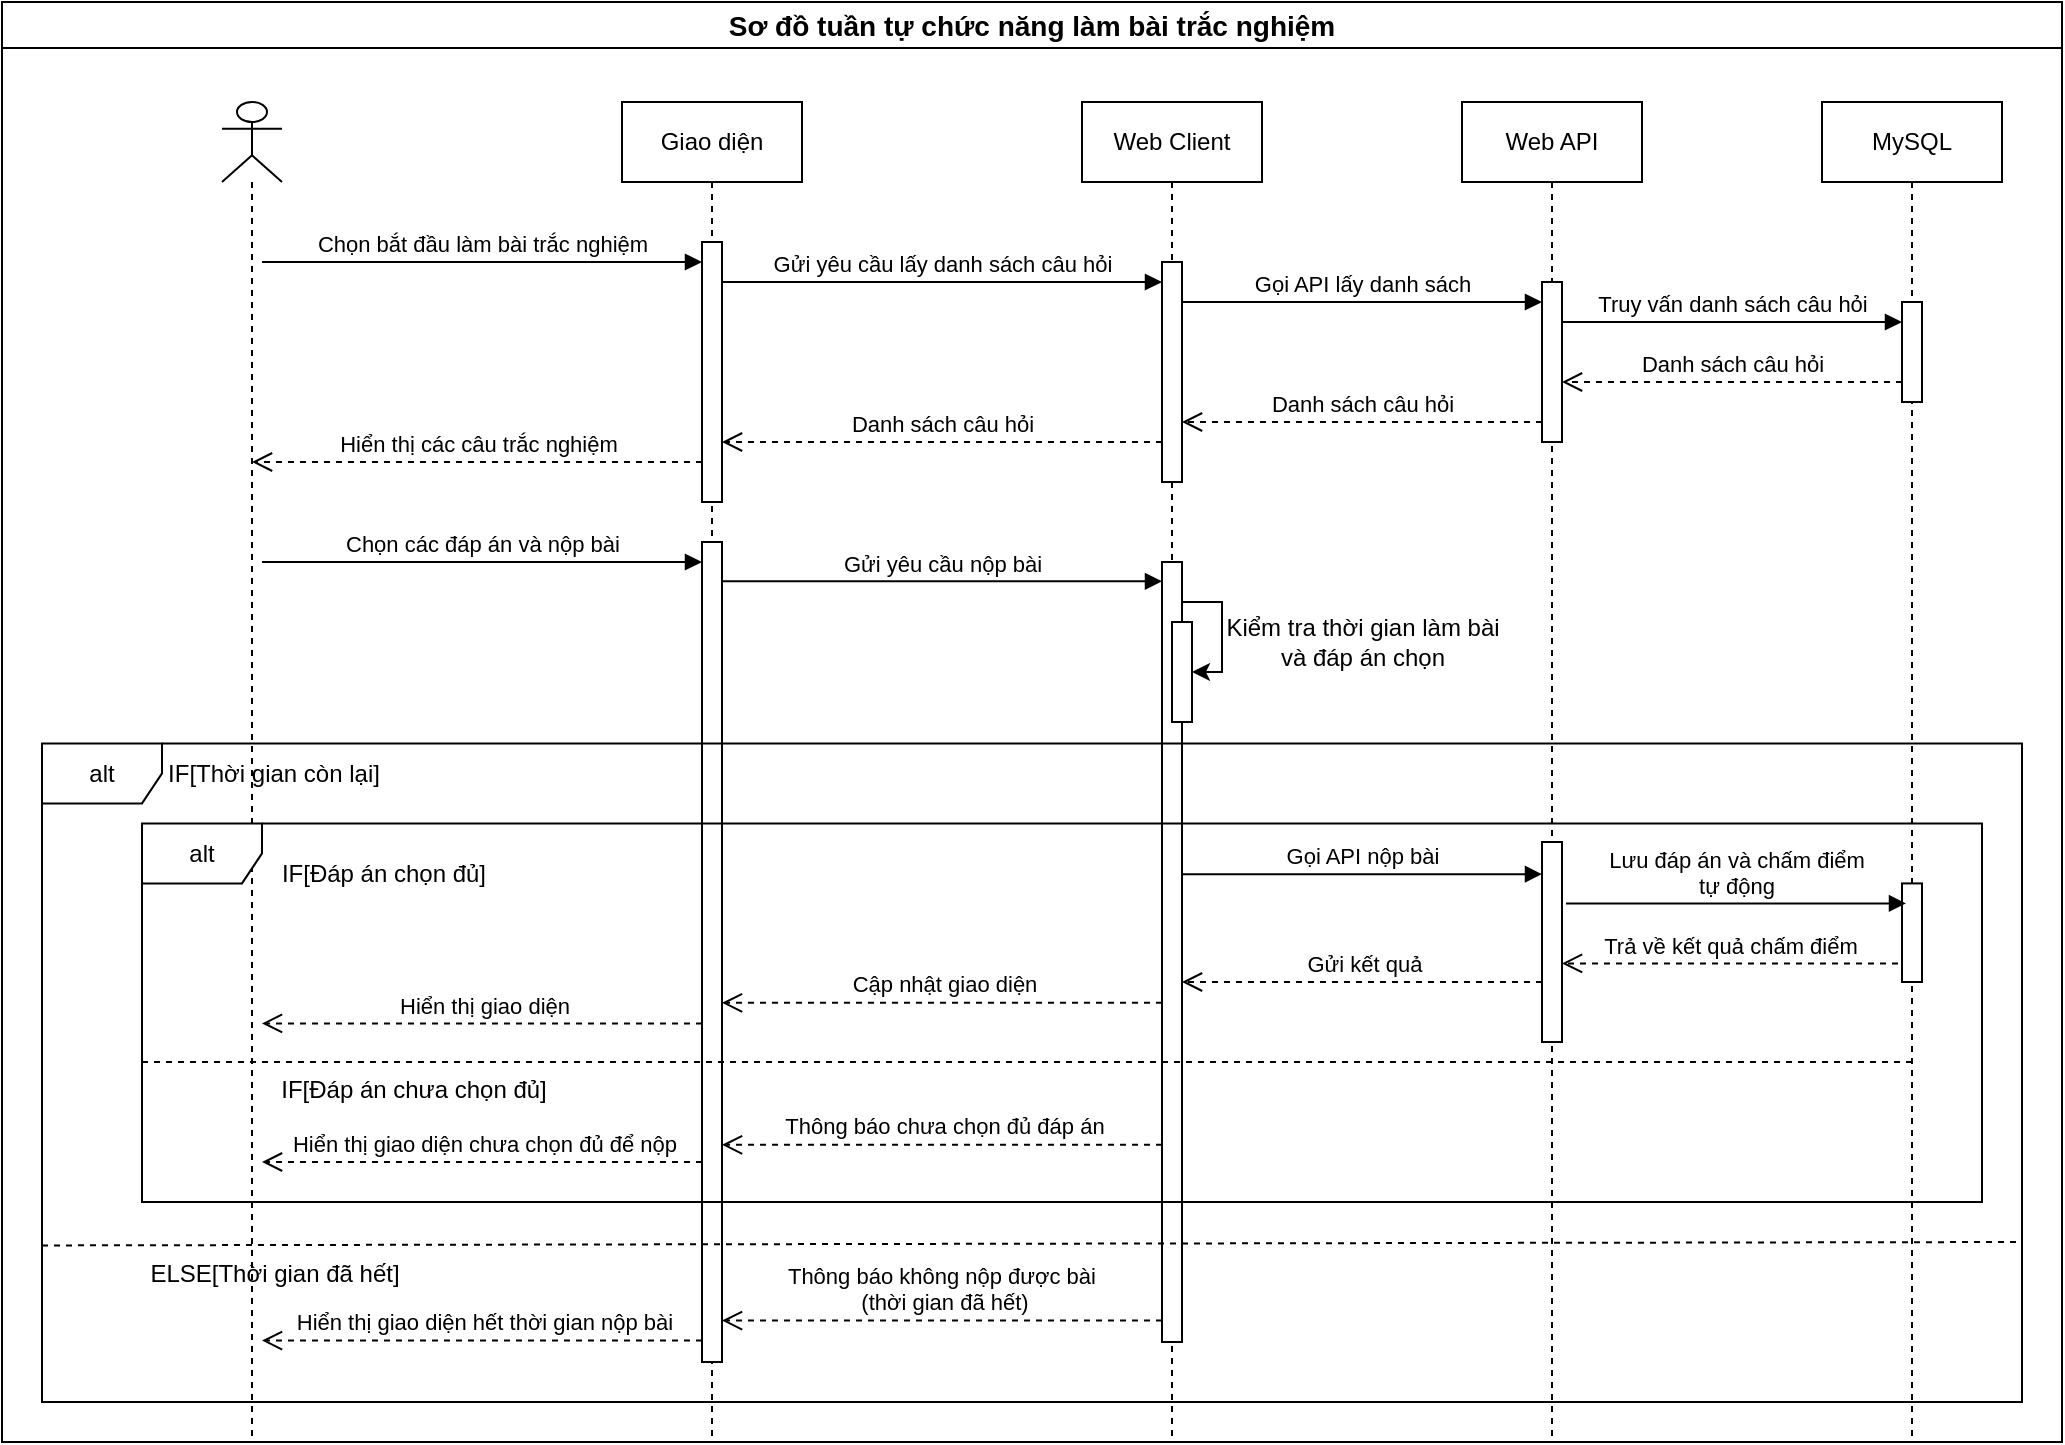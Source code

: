 <mxfile version="27.0.6">
  <diagram name="Page-1" id="fjlI-YxZ8Pgmpbhx_vSy">
    <mxGraphModel dx="1630" dy="902" grid="1" gridSize="10" guides="1" tooltips="1" connect="1" arrows="1" fold="1" page="1" pageScale="1" pageWidth="850" pageHeight="1100" math="0" shadow="0">
      <root>
        <mxCell id="0" />
        <mxCell id="1" parent="0" />
        <mxCell id="2MLug2RaoQ6Zqk5l8eMU-1" value="Sơ đồ tuần tự chức năng làm bài trắc nghiệm" style="swimlane;whiteSpace=wrap;html=1;startSize=23;fontSize=14;" parent="1" vertex="1">
          <mxGeometry x="20" y="260" width="1030" height="720" as="geometry" />
        </mxCell>
        <mxCell id="2MLug2RaoQ6Zqk5l8eMU-2" value="" style="shape=umlLifeline;perimeter=lifelinePerimeter;whiteSpace=wrap;html=1;container=1;dropTarget=0;collapsible=0;recursiveResize=0;outlineConnect=0;portConstraint=eastwest;newEdgeStyle={&quot;curved&quot;:0,&quot;rounded&quot;:0};participant=umlActor;" parent="2MLug2RaoQ6Zqk5l8eMU-1" vertex="1">
          <mxGeometry x="110" y="50" width="30" height="670" as="geometry" />
        </mxCell>
        <mxCell id="2MLug2RaoQ6Zqk5l8eMU-3" value="Giao diện" style="shape=umlLifeline;perimeter=lifelinePerimeter;whiteSpace=wrap;html=1;container=1;dropTarget=0;collapsible=0;recursiveResize=0;outlineConnect=0;portConstraint=eastwest;newEdgeStyle={&quot;curved&quot;:0,&quot;rounded&quot;:0};" parent="2MLug2RaoQ6Zqk5l8eMU-1" vertex="1">
          <mxGeometry x="310" y="50" width="90" height="670" as="geometry" />
        </mxCell>
        <mxCell id="2MLug2RaoQ6Zqk5l8eMU-4" value="" style="html=1;points=[[0,0,0,0,5],[0,1,0,0,-5],[1,0,0,0,5],[1,1,0,0,-5]];perimeter=orthogonalPerimeter;outlineConnect=0;targetShapes=umlLifeline;portConstraint=eastwest;newEdgeStyle={&quot;curved&quot;:0,&quot;rounded&quot;:0};" parent="2MLug2RaoQ6Zqk5l8eMU-3" vertex="1">
          <mxGeometry x="40" y="70" width="10" height="130" as="geometry" />
        </mxCell>
        <mxCell id="2MLug2RaoQ6Zqk5l8eMU-19" value="" style="html=1;points=[[0,0,0,0,5],[0,1,0,0,-5],[1,0,0,0,5],[1,1,0,0,-5]];perimeter=orthogonalPerimeter;outlineConnect=0;targetShapes=umlLifeline;portConstraint=eastwest;newEdgeStyle={&quot;curved&quot;:0,&quot;rounded&quot;:0};" parent="2MLug2RaoQ6Zqk5l8eMU-3" vertex="1">
          <mxGeometry x="40" y="220" width="10" height="410" as="geometry" />
        </mxCell>
        <mxCell id="2MLug2RaoQ6Zqk5l8eMU-5" value="Web Client" style="shape=umlLifeline;perimeter=lifelinePerimeter;whiteSpace=wrap;html=1;container=1;dropTarget=0;collapsible=0;recursiveResize=0;outlineConnect=0;portConstraint=eastwest;newEdgeStyle={&quot;curved&quot;:0,&quot;rounded&quot;:0};" parent="2MLug2RaoQ6Zqk5l8eMU-1" vertex="1">
          <mxGeometry x="540" y="50" width="90" height="670" as="geometry" />
        </mxCell>
        <mxCell id="2MLug2RaoQ6Zqk5l8eMU-6" value="&lt;span style=&quot;color: rgba(0, 0, 0, 0); font-family: monospace; font-size: 0px; text-align: start;&quot;&gt;%3CmxGraphModel%3E%3Croot%3E%3CmxCell%20id%3D%220%22%2F%3E%3CmxCell%20id%3D%221%22%20parent%3D%220%22%2F%3E%3CmxCell%20id%3D%222%22%20value%3D%22G%E1%BB%8Di%20API%20t%C3%ACm%20ki%E1%BA%BFm%20d%E1%BB%AF%20li%E1%BB%87u%22%20style%3D%22html%3D1%3BverticalAlign%3Dbottom%3BendArrow%3Dblock%3Bcurved%3D0%3Brounded%3D0%3B%22%20edge%3D%221%22%20parent%3D%221%22%3E%3CmxGeometry%20width%3D%2280%22%20relative%3D%221%22%20as%3D%22geometry%22%3E%3CmxPoint%20x%3D%22360%22%20y%3D%22730%22%20as%3D%22sourcePoint%22%2F%3E%3CmxPoint%20x%3D%22580%22%20y%3D%22730%22%20as%3D%22targetPoint%22%2F%3E%3C%2FmxGeometry%3E%3C%2FmxCell%3E%3C%2Froot%3E%3C%2FmxGraphModel%3E&lt;/span&gt;" style="html=1;points=[[0,0,0,0,5],[0,1,0,0,-5],[1,0,0,0,5],[1,1,0,0,-5]];perimeter=orthogonalPerimeter;outlineConnect=0;targetShapes=umlLifeline;portConstraint=eastwest;newEdgeStyle={&quot;curved&quot;:0,&quot;rounded&quot;:0};" parent="2MLug2RaoQ6Zqk5l8eMU-5" vertex="1">
          <mxGeometry x="40" y="80" width="10" height="110" as="geometry" />
        </mxCell>
        <mxCell id="2MLug2RaoQ6Zqk5l8eMU-30" value="&lt;span style=&quot;color: rgba(0, 0, 0, 0); font-family: monospace; font-size: 0px; text-align: start;&quot;&gt;%3CmxGraphModel%3E%3Croot%3E%3CmxCell%20id%3D%220%22%2F%3E%3CmxCell%20id%3D%221%22%20parent%3D%220%22%2F%3E%3CmxCell%20id%3D%222%22%20value%3D%22G%E1%BB%8Di%20API%20t%C3%ACm%20ki%E1%BA%BFm%20d%E1%BB%AF%20li%E1%BB%87u%22%20style%3D%22html%3D1%3BverticalAlign%3Dbottom%3BendArrow%3Dblock%3Bcurved%3D0%3Brounded%3D0%3B%22%20edge%3D%221%22%20parent%3D%221%22%3E%3CmxGeometry%20width%3D%2280%22%20relative%3D%221%22%20as%3D%22geometry%22%3E%3CmxPoint%20x%3D%22360%22%20y%3D%22730%22%20as%3D%22sourcePoint%22%2F%3E%3CmxPoint%20x%3D%22580%22%20y%3D%22730%22%20as%3D%22targetPoint%22%2F%3E%3C%2FmxGeometry%3E%3C%2FmxCell%3E%3C%2Froot%3E%3C%2FmxGraphModel%3E&lt;/span&gt;&lt;span style=&quot;color: rgba(0, 0, 0, 0); font-family: monospace; font-size: 0px; text-align: start;&quot;&gt;%3CmxGraphModel%3E%3Croot%3E%3CmxCell%20id%3D%220%22%2F%3E%3CmxCell%20id%3D%221%22%20parent%3D%220%22%2F%3E%3CmxCell%20id%3D%222%22%20value%3D%22G%E1%BB%8Di%20API%20t%C3%ACm%20ki%E1%BA%BFm%20d%E1%BB%AF%20li%E1%BB%87u%22%20style%3D%22html%3D1%3BverticalAlign%3Dbottom%3BendArrow%3Dblock%3Bcurved%3D0%3Brounded%3D0%3B%22%20edge%3D%221%22%20parent%3D%221%22%3E%3CmxGeometry%20width%3D%2280%22%20relative%3D%221%22%20as%3D%22geometry%22%3E%3CmxPoint%20x%3D%22360%22%20y%3D%22730%22%20as%3D%22sourcePoint%22%2F%3E%3CmxPoint%20x%3D%22580%22%20y%3D%22730%22%20as%3D%22targetPoint%22%2F%3E%3C%2FmxGeometry%3E%3C%2FmxCell%3E%3C%2Froot%3E%3C%2FmxGraphModel%3E&lt;/span&gt;" style="html=1;points=[[0,0,0,0,5],[0,1,0,0,-5],[1,0,0,0,5],[1,1,0,0,-5]];perimeter=orthogonalPerimeter;outlineConnect=0;targetShapes=umlLifeline;portConstraint=eastwest;newEdgeStyle={&quot;curved&quot;:0,&quot;rounded&quot;:0};" parent="2MLug2RaoQ6Zqk5l8eMU-5" vertex="1">
          <mxGeometry x="40" y="230" width="10" height="390" as="geometry" />
        </mxCell>
        <mxCell id="aR1CS4-3X-GgD66IS3zE-4" value="" style="html=1;points=[[0,0,0,0,5],[0,1,0,0,-5],[1,0,0,0,5],[1,1,0,0,-5]];perimeter=orthogonalPerimeter;outlineConnect=0;targetShapes=umlLifeline;portConstraint=eastwest;newEdgeStyle={&quot;curved&quot;:0,&quot;rounded&quot;:0};" parent="2MLug2RaoQ6Zqk5l8eMU-5" vertex="1">
          <mxGeometry x="45" y="260" width="10" height="50" as="geometry" />
        </mxCell>
        <mxCell id="aR1CS4-3X-GgD66IS3zE-29" style="edgeStyle=orthogonalEdgeStyle;rounded=0;orthogonalLoop=1;jettySize=auto;html=1;curved=0;" parent="2MLug2RaoQ6Zqk5l8eMU-5" source="2MLug2RaoQ6Zqk5l8eMU-30" target="aR1CS4-3X-GgD66IS3zE-4" edge="1">
          <mxGeometry relative="1" as="geometry">
            <Array as="points">
              <mxPoint x="70" y="250" />
              <mxPoint x="70" y="285" />
            </Array>
          </mxGeometry>
        </mxCell>
        <mxCell id="2MLug2RaoQ6Zqk5l8eMU-7" value="Web API" style="shape=umlLifeline;perimeter=lifelinePerimeter;whiteSpace=wrap;html=1;container=1;dropTarget=0;collapsible=0;recursiveResize=0;outlineConnect=0;portConstraint=eastwest;newEdgeStyle={&quot;curved&quot;:0,&quot;rounded&quot;:0};" parent="2MLug2RaoQ6Zqk5l8eMU-1" vertex="1">
          <mxGeometry x="730" y="50" width="90" height="670" as="geometry" />
        </mxCell>
        <mxCell id="2MLug2RaoQ6Zqk5l8eMU-8" value="" style="html=1;points=[[0,0,0,0,5],[0,1,0,0,-5],[1,0,0,0,5],[1,1,0,0,-5]];perimeter=orthogonalPerimeter;outlineConnect=0;targetShapes=umlLifeline;portConstraint=eastwest;newEdgeStyle={&quot;curved&quot;:0,&quot;rounded&quot;:0};" parent="2MLug2RaoQ6Zqk5l8eMU-7" vertex="1">
          <mxGeometry x="40" y="90" width="10" height="80" as="geometry" />
        </mxCell>
        <mxCell id="2MLug2RaoQ6Zqk5l8eMU-9" value="Chọn bắt đầu làm bài trắc nghiệm" style="html=1;verticalAlign=bottom;endArrow=block;curved=0;rounded=0;" parent="2MLug2RaoQ6Zqk5l8eMU-1" edge="1">
          <mxGeometry width="80" relative="1" as="geometry">
            <mxPoint x="130" y="130" as="sourcePoint" />
            <mxPoint x="350" y="130" as="targetPoint" />
          </mxGeometry>
        </mxCell>
        <mxCell id="2MLug2RaoQ6Zqk5l8eMU-10" value="Gửi yêu cầu lấy danh sách câu hỏi" style="html=1;verticalAlign=bottom;endArrow=block;curved=0;rounded=0;" parent="2MLug2RaoQ6Zqk5l8eMU-1" edge="1">
          <mxGeometry width="80" relative="1" as="geometry">
            <mxPoint x="360" y="140" as="sourcePoint" />
            <mxPoint x="580" y="140" as="targetPoint" />
          </mxGeometry>
        </mxCell>
        <mxCell id="2MLug2RaoQ6Zqk5l8eMU-11" value="Gọi API lấy danh sách" style="html=1;verticalAlign=bottom;endArrow=block;curved=0;rounded=0;" parent="2MLug2RaoQ6Zqk5l8eMU-1" target="2MLug2RaoQ6Zqk5l8eMU-8" edge="1">
          <mxGeometry width="80" relative="1" as="geometry">
            <mxPoint x="590" y="150" as="sourcePoint" />
            <mxPoint x="750" y="150" as="targetPoint" />
          </mxGeometry>
        </mxCell>
        <mxCell id="2MLug2RaoQ6Zqk5l8eMU-12" value="MySQL" style="shape=umlLifeline;perimeter=lifelinePerimeter;whiteSpace=wrap;html=1;container=1;dropTarget=0;collapsible=0;recursiveResize=0;outlineConnect=0;portConstraint=eastwest;newEdgeStyle={&quot;curved&quot;:0,&quot;rounded&quot;:0};" parent="2MLug2RaoQ6Zqk5l8eMU-1" vertex="1">
          <mxGeometry x="910" y="50" width="90" height="670" as="geometry" />
        </mxCell>
        <mxCell id="2MLug2RaoQ6Zqk5l8eMU-13" value="" style="html=1;points=[[0,0,0,0,5],[0,1,0,0,-5],[1,0,0,0,5],[1,1,0,0,-5]];perimeter=orthogonalPerimeter;outlineConnect=0;targetShapes=umlLifeline;portConstraint=eastwest;newEdgeStyle={&quot;curved&quot;:0,&quot;rounded&quot;:0};" parent="2MLug2RaoQ6Zqk5l8eMU-12" vertex="1">
          <mxGeometry x="40" y="100" width="10" height="50" as="geometry" />
        </mxCell>
        <mxCell id="2MLug2RaoQ6Zqk5l8eMU-14" value="Truy vấn danh sách câu hỏi" style="html=1;verticalAlign=bottom;endArrow=block;curved=0;rounded=0;" parent="2MLug2RaoQ6Zqk5l8eMU-1" target="2MLug2RaoQ6Zqk5l8eMU-13" edge="1">
          <mxGeometry width="80" relative="1" as="geometry">
            <mxPoint x="780" y="160" as="sourcePoint" />
            <mxPoint x="860" y="160" as="targetPoint" />
          </mxGeometry>
        </mxCell>
        <mxCell id="2MLug2RaoQ6Zqk5l8eMU-15" value="Danh sách câu hỏi" style="html=1;verticalAlign=bottom;endArrow=open;dashed=1;endSize=8;curved=0;rounded=0;" parent="2MLug2RaoQ6Zqk5l8eMU-1" target="2MLug2RaoQ6Zqk5l8eMU-8" edge="1">
          <mxGeometry relative="1" as="geometry">
            <mxPoint x="950" y="190" as="sourcePoint" />
            <mxPoint x="870" y="190" as="targetPoint" />
          </mxGeometry>
        </mxCell>
        <mxCell id="2MLug2RaoQ6Zqk5l8eMU-16" value="Danh sách câu hỏi" style="html=1;verticalAlign=bottom;endArrow=open;dashed=1;endSize=8;curved=0;rounded=0;" parent="2MLug2RaoQ6Zqk5l8eMU-1" target="2MLug2RaoQ6Zqk5l8eMU-6" edge="1">
          <mxGeometry relative="1" as="geometry">
            <mxPoint x="770" y="210" as="sourcePoint" />
            <mxPoint x="690" y="210" as="targetPoint" />
          </mxGeometry>
        </mxCell>
        <mxCell id="2MLug2RaoQ6Zqk5l8eMU-17" value="Danh sách câu hỏi" style="html=1;verticalAlign=bottom;endArrow=open;dashed=1;endSize=8;curved=0;rounded=0;" parent="2MLug2RaoQ6Zqk5l8eMU-1" target="2MLug2RaoQ6Zqk5l8eMU-4" edge="1">
          <mxGeometry x="0.003" relative="1" as="geometry">
            <mxPoint x="580" y="220" as="sourcePoint" />
            <mxPoint x="500" y="220" as="targetPoint" />
            <mxPoint as="offset" />
          </mxGeometry>
        </mxCell>
        <mxCell id="2MLug2RaoQ6Zqk5l8eMU-18" value="Hiển thị các câu trắc nghiệm" style="html=1;verticalAlign=bottom;endArrow=open;dashed=1;endSize=8;curved=0;rounded=0;" parent="2MLug2RaoQ6Zqk5l8eMU-1" target="2MLug2RaoQ6Zqk5l8eMU-2" edge="1">
          <mxGeometry relative="1" as="geometry">
            <mxPoint x="350" y="230" as="sourcePoint" />
            <mxPoint x="270" y="230" as="targetPoint" />
          </mxGeometry>
        </mxCell>
        <mxCell id="2MLug2RaoQ6Zqk5l8eMU-22" value="Chọn các đáp án và nộp bài" style="html=1;verticalAlign=bottom;endArrow=block;curved=0;rounded=0;" parent="2MLug2RaoQ6Zqk5l8eMU-1" edge="1">
          <mxGeometry width="80" relative="1" as="geometry">
            <mxPoint x="130" y="280" as="sourcePoint" />
            <mxPoint x="350" y="280" as="targetPoint" />
          </mxGeometry>
        </mxCell>
        <mxCell id="2MLug2RaoQ6Zqk5l8eMU-29" value="Gửi yêu cầu nộp bài" style="html=1;verticalAlign=bottom;endArrow=block;curved=0;rounded=0;" parent="2MLug2RaoQ6Zqk5l8eMU-1" edge="1">
          <mxGeometry width="80" relative="1" as="geometry">
            <mxPoint x="360" y="289.66" as="sourcePoint" />
            <mxPoint x="580" y="289.66" as="targetPoint" />
          </mxGeometry>
        </mxCell>
        <mxCell id="aR1CS4-3X-GgD66IS3zE-6" value="Kiểm tra thời gian làm bài&lt;br&gt;và đáp án chọn" style="text;html=1;align=center;verticalAlign=middle;resizable=0;points=[];autosize=1;strokeColor=none;fillColor=none;" parent="2MLug2RaoQ6Zqk5l8eMU-1" vertex="1">
          <mxGeometry x="600" y="300" width="160" height="40" as="geometry" />
        </mxCell>
        <mxCell id="2MLug2RaoQ6Zqk5l8eMU-40" value="alt" style="shape=umlFrame;whiteSpace=wrap;html=1;pointerEvents=0;" parent="2MLug2RaoQ6Zqk5l8eMU-1" vertex="1">
          <mxGeometry x="20" y="370.71" width="990" height="329.29" as="geometry" />
        </mxCell>
        <mxCell id="aR1CS4-3X-GgD66IS3zE-10" value="alt" style="shape=umlFrame;whiteSpace=wrap;html=1;pointerEvents=0;" parent="2MLug2RaoQ6Zqk5l8eMU-1" vertex="1">
          <mxGeometry x="70" y="410.71" width="920" height="189.29" as="geometry" />
        </mxCell>
        <mxCell id="2MLug2RaoQ6Zqk5l8eMU-36" value="&lt;span style=&quot;color: rgba(0, 0, 0, 0); font-family: monospace; font-size: 0px; text-align: start;&quot;&gt;%3CmxGraphModel%3E%3Croot%3E%3CmxCell%20id%3D%220%22%2F%3E%3CmxCell%20id%3D%221%22%20parent%3D%220%22%2F%3E%3CmxCell%20id%3D%222%22%20value%3D%22G%E1%BB%8Di%20API%20t%C3%ACm%20ki%E1%BA%BFm%20d%E1%BB%AF%20li%E1%BB%87u%22%20style%3D%22html%3D1%3BverticalAlign%3Dbottom%3BendArrow%3Dblock%3Bcurved%3D0%3Brounded%3D0%3B%22%20edge%3D%221%22%20parent%3D%221%22%3E%3CmxGeometry%20width%3D%2280%22%20relative%3D%221%22%20as%3D%22geometry%22%3E%3CmxPoint%20x%3D%22360%22%20y%3D%22730%22%20as%3D%22sourcePoint%22%2F%3E%3CmxPoint%20x%3D%22580%22%20y%3D%22730%22%20as%3D%22targetPoint%22%2F%3E%3C%2FmxGeometry%3E%3C%2FmxCell%3E%3C%2Froot%3E%3C%2FmxGraphModel%3E&lt;/span&gt;&lt;span style=&quot;color: rgba(0, 0, 0, 0); font-family: monospace; font-size: 0px; text-align: start;&quot;&gt;%3CmxGraphModel%3E%3Croot%3E%3CmxCell%20id%3D%220%22%2F%3E%3CmxCell%20id%3D%221%22%20parent%3D%220%22%2F%3E%3CmxCell%20id%3D%222%22%20value%3D%22G%E1%BB%8Di%20API%20t%C3%ACm%20ki%E1%BA%BFm%20d%E1%BB%AF%20li%E1%BB%87u%22%20style%3D%22html%3D1%3BverticalAlign%3Dbottom%3BendArrow%3Dblock%3Bcurved%3D0%3Brounded%3D0%3B%22%20edge%3D%221%22%20parent%3D%221%22%3E%3CmxGeometry%20width%3D%2280%22%20relative%3D%221%22%20as%3D%22geometry%22%3E%3CmxPoint%20x%3D%22360%22%20y%3D%22730%22%20as%3D%22sourcePoint%22%2F%3E%3CmxPoint%20x%3D%22580%22%20y%3D%22730%22%20as%3D%22targetPoint%22%2F%3E%3C%2FmxGeometry%3E%3C%2FmxCell%3E%3C%2Froot%3E%3C%2FmxGraphModel%3E&lt;/span&gt;&lt;span style=&quot;color: rgba(0, 0, 0, 0); font-family: monospace; font-size: 0px; text-align: start;&quot;&gt;%3CmxGraphModel%3E%3Croot%3E%3CmxCell%20id%3D%220%22%2F%3E%3CmxCell%20id%3D%221%22%20parent%3D%220%22%2F%3E%3CmxCell%20id%3D%222%22%20value%3D%22G%E1%BB%8Di%20API%20t%C3%ACm%20ki%E1%BA%BFm%20d%E1%BB%AF%20li%E1%BB%87u%22%20style%3D%22html%3D1%3BverticalAlign%3Dbottom%3BendArrow%3Dblock%3Bcurved%3D0%3Brounded%3D0%3B%22%20edge%3D%221%22%20parent%3D%221%22%3E%3CmxGeometry%20width%3D%2280%22%20relative%3D%221%22%20as%3D%22geometry%22%3E%3CmxPoint%20x%3D%22360%22%20y%3D%22730%22%20as%3D%22sourcePoint%22%2F%3E%3CmxPoint%20x%3D%22580%22%20y%3D%22730%22%20as%3D%22targetPoint%22%2F%3E%3C%2FmxGeometry%3E%3C%2FmxCell%3E%3C%2Froot%3E%3C%2FmxGraphModel%3E&lt;/span&gt;&lt;span style=&quot;color: rgba(0, 0, 0, 0); font-family: monospace; font-size: 0px; text-align: start;&quot;&gt;%3CmxGraphModel%3E%3Croot%3E%3CmxCell%20id%3D%220%22%2F%3E%3CmxCell%20id%3D%221%22%20parent%3D%220%22%2F%3E%3CmxCell%20id%3D%222%22%20value%3D%22G%E1%BB%8Di%20API%20t%C3%ACm%20ki%E1%BA%BFm%20d%E1%BB%AF%20li%E1%BB%87u%22%20style%3D%22html%3D1%3BverticalAlign%3Dbottom%3BendArrow%3Dblock%3Bcurved%3D0%3Brounded%3D0%3B%22%20edge%3D%221%22%20parent%3D%221%22%3E%3CmxGeometry%20width%3D%2280%22%20relative%3D%221%22%20as%3D%22geometry%22%3E%3CmxPoint%20x%3D%22360%22%20y%3D%22730%22%20as%3D%22sourcePoint%22%2F%3E%3CmxPoint%20x%3D%22580%22%20y%3D%22730%22%20as%3D%22targetPoint%22%2F%3E%3C%2FmxGeometry%3E%3C%2FmxCell%3E%3C%2Froot%3E%3C%2FmxGraphModel%3E&lt;/span&gt;&lt;span style=&quot;color: rgba(0, 0, 0, 0); font-family: monospace; font-size: 0px; text-align: start;&quot;&gt;%3CmxGraphModel%3E%3Croot%3E%3CmxCell%20id%3D%220%22%2F%3E%3CmxCell%20id%3D%221%22%20parent%3D%220%22%2F%3E%3CmxCell%20id%3D%222%22%20value%3D%22G%E1%BB%8Di%20API%20t%C3%ACm%20ki%E1%BA%BFm%20d%E1%BB%AF%20li%E1%BB%87u%22%20style%3D%22html%3D1%3BverticalAlign%3Dbottom%3BendArrow%3Dblock%3Bcurved%3D0%3Brounded%3D0%3B%22%20edge%3D%221%22%20parent%3D%221%22%3E%3CmxGeometry%20width%3D%2280%22%20relative%3D%221%22%20as%3D%22geometry%22%3E%3CmxPoint%20x%3D%22360%22%20y%3D%22730%22%20as%3D%22sourcePoint%22%2F%3E%3CmxPoint%20x%3D%22580%22%20y%3D%22730%22%20as%3D%22targetPoint%22%2F%3E%3C%2FmxGeometry%3E%3C%2FmxCell%3E%3C%2Froot%3E%3C%2FmxGraphModel%3E&lt;/span&gt;&lt;span style=&quot;color: rgba(0, 0, 0, 0); font-family: monospace; font-size: 0px; text-align: start;&quot;&gt;%3CmxGraphModel%3E%3Croot%3E%3CmxCell%20id%3D%220%22%2F%3E%3CmxCell%20id%3D%221%22%20parent%3D%220%22%2F%3E%3CmxCell%20id%3D%222%22%20value%3D%22G%E1%BB%8Di%20API%20t%C3%ACm%20ki%E1%BA%BFm%20d%E1%BB%AF%20li%E1%BB%87u%22%20style%3D%22html%3D1%3BverticalAlign%3Dbottom%3BendArrow%3Dblock%3Bcurved%3D0%3Brounded%3D0%3B%22%20edge%3D%221%22%20parent%3D%221%22%3E%3CmxGeometry%20width%3D%2280%22%20relative%3D%221%22%20as%3D%22geometry%22%3E%3CmxPoint%20x%3D%22360%22%20y%3D%22730%22%20as%3D%22sourcePoint%22%2F%3E%3CmxPoint%20x%3D%22580%22%20y%3D%22730%22%20as%3D%22targetPoint%22%2F%3E%3C%2FmxGeometry%3E%3C%2FmxCell%3E%3C%2Froot%3E%3C%2FmxGraphModel%3E&lt;/span&gt;&lt;span style=&quot;color: rgba(0, 0, 0, 0); font-family: monospace; font-size: 0px; text-align: start;&quot;&gt;%3CmxGraphModel%3E%3Croot%3E%3CmxCell%20id%3D%220%22%2F%3E%3CmxCell%20id%3D%221%22%20parent%3D%220%22%2F%3E%3CmxCell%20id%3D%222%22%20value%3D%22G%E1%BB%8Di%20API%20t%C3%ACm%20ki%E1%BA%BFm%20d%E1%BB%AF%20li%E1%BB%87u%22%20style%3D%22html%3D1%3BverticalAlign%3Dbottom%3BendArrow%3Dblock%3Bcurved%3D0%3Brounded%3D0%3B%22%20edge%3D%221%22%20parent%3D%221%22%3E%3CmxGeometry%20width%3D%2280%22%20relative%3D%221%22%20as%3D%22geometry%22%3E%3CmxPoint%20x%3D%22360%22%20y%3D%22730%22%20as%3D%22sourcePoint%22%2F%3E%3CmxPoint%20x%3D%22580%22%20y%3D%22730%22%20as%3D%22targetPoint%22%2F%3E%3C%2FmxGeometry%3E%3C%2FmxCell%3E%3C%2Froot%3E%3C%2FmxGraphModel%3E&lt;/span&gt;&lt;span style=&quot;color: rgba(0, 0, 0, 0); font-family: monospace; font-size: 0px; text-align: start;&quot;&gt;%3CmxGraphModel%3E%3Croot%3E%3CmxCell%20id%3D%220%22%2F%3E%3CmxCell%20id%3D%221%22%20parent%3D%220%22%2F%3E%3CmxCell%20id%3D%222%22%20value%3D%22G%E1%BB%8Di%20API%20t%C3%ACm%20ki%E1%BA%BFm%20d%E1%BB%AF%20li%E1%BB%87u%22%20style%3D%22html%3D1%3BverticalAlign%3Dbottom%3BendArrow%3Dblock%3Bcurved%3D0%3Brounded%3D0%3B%22%20edge%3D%221%22%20parent%3D%221%22%3E%3CmxGeometry%20width%3D%2280%22%20relative%3D%221%22%20as%3D%22geometry%22%3E%3CmxPoint%20x%3D%22360%22%20y%3D%22730%22%20as%3D%22sourcePoint%22%2F%3E%3CmxPoint%20x%3D%22580%22%20y%3D%22730%22%20as%3D%22targetPoint%22%2F%3E%3C%2FmxGeometry%3E%3C%2FmxCell%3E%3C%2Froot%3E%3C%2FmxGraphModel%3E&lt;/span&gt;" style="html=1;points=[[0,0,0,0,5],[0,1,0,0,-5],[1,0,0,0,5],[1,1,0,0,-5]];perimeter=orthogonalPerimeter;outlineConnect=0;targetShapes=umlLifeline;portConstraint=eastwest;newEdgeStyle={&quot;curved&quot;:0,&quot;rounded&quot;:0};" parent="2MLug2RaoQ6Zqk5l8eMU-1" vertex="1">
          <mxGeometry x="770" y="420" width="10" height="100" as="geometry" />
        </mxCell>
        <mxCell id="2MLug2RaoQ6Zqk5l8eMU-37" value="&lt;span style=&quot;color: rgba(0, 0, 0, 0); font-family: monospace; font-size: 0px; text-align: start;&quot;&gt;%3CmxGraphModel%3E%3Croot%3E%3CmxCell%20id%3D%220%22%2F%3E%3CmxCell%20id%3D%221%22%20parent%3D%220%22%2F%3E%3CmxCell%20id%3D%222%22%20value%3D%22G%E1%BB%8Di%20API%20t%C3%ACm%20ki%E1%BA%BFm%20d%E1%BB%AF%20li%E1%BB%87u%22%20style%3D%22html%3D1%3BverticalAlign%3Dbottom%3BendArrow%3Dblock%3Bcurved%3D0%3Brounded%3D0%3B%22%20edge%3D%221%22%20parent%3D%221%22%3E%3CmxGeometry%20width%3D%2280%22%20relative%3D%221%22%20as%3D%22geometry%22%3E%3CmxPoint%20x%3D%22360%22%20y%3D%22730%22%20as%3D%22sourcePoint%22%2F%3E%3CmxPoint%20x%3D%22580%22%20y%3D%22730%22%20as%3D%22targetPoint%22%2F%3E%3C%2FmxGeometry%3E%3C%2FmxCell%3E%3C%2Froot%3E%3C%2FmxGraphModel%3E&lt;/span&gt;&lt;span style=&quot;color: rgba(0, 0, 0, 0); font-family: monospace; font-size: 0px; text-align: start;&quot;&gt;%3CmxGraphModel%3E%3Croot%3E%3CmxCell%20id%3D%220%22%2F%3E%3CmxCell%20id%3D%221%22%20parent%3D%220%22%2F%3E%3CmxCell%20id%3D%222%22%20value%3D%22G%E1%BB%8Di%20API%20t%C3%ACm%20ki%E1%BA%BFm%20d%E1%BB%AF%20li%E1%BB%87u%22%20style%3D%22html%3D1%3BverticalAlign%3Dbottom%3BendArrow%3Dblock%3Bcurved%3D0%3Brounded%3D0%3B%22%20edge%3D%221%22%20parent%3D%221%22%3E%3CmxGeometry%20width%3D%2280%22%20relative%3D%221%22%20as%3D%22geometry%22%3E%3CmxPoint%20x%3D%22360%22%20y%3D%22730%22%20as%3D%22sourcePoint%22%2F%3E%3CmxPoint%20x%3D%22580%22%20y%3D%22730%22%20as%3D%22targetPoint%22%2F%3E%3C%2FmxGeometry%3E%3C%2FmxCell%3E%3C%2Froot%3E%3C%2FmxGraphModel%3E&lt;/span&gt;&lt;span style=&quot;color: rgba(0, 0, 0, 0); font-family: monospace; font-size: 0px; text-align: start;&quot;&gt;%3CmxGraphModel%3E%3Croot%3E%3CmxCell%20id%3D%220%22%2F%3E%3CmxCell%20id%3D%221%22%20parent%3D%220%22%2F%3E%3CmxCell%20id%3D%222%22%20value%3D%22G%E1%BB%8Di%20API%20t%C3%ACm%20ki%E1%BA%BFm%20d%E1%BB%AF%20li%E1%BB%87u%22%20style%3D%22html%3D1%3BverticalAlign%3Dbottom%3BendArrow%3Dblock%3Bcurved%3D0%3Brounded%3D0%3B%22%20edge%3D%221%22%20parent%3D%221%22%3E%3CmxGeometry%20width%3D%2280%22%20relative%3D%221%22%20as%3D%22geometry%22%3E%3CmxPoint%20x%3D%22360%22%20y%3D%22730%22%20as%3D%22sourcePoint%22%2F%3E%3CmxPoint%20x%3D%22580%22%20y%3D%22730%22%20as%3D%22targetPoint%22%2F%3E%3C%2FmxGeometry%3E%3C%2FmxCell%3E%3C%2Froot%3E%3C%2FmxGraphModel%3E&lt;/span&gt;&lt;span style=&quot;color: rgba(0, 0, 0, 0); font-family: monospace; font-size: 0px; text-align: start;&quot;&gt;%3CmxGraphModel%3E%3Croot%3E%3CmxCell%20id%3D%220%22%2F%3E%3CmxCell%20id%3D%221%22%20parent%3D%220%22%2F%3E%3CmxCell%20id%3D%222%22%20value%3D%22G%E1%BB%8Di%20API%20t%C3%ACm%20ki%E1%BA%BFm%20d%E1%BB%AF%20li%E1%BB%87u%22%20style%3D%22html%3D1%3BverticalAlign%3Dbottom%3BendArrow%3Dblock%3Bcurved%3D0%3Brounded%3D0%3B%22%20edge%3D%221%22%20parent%3D%221%22%3E%3CmxGeometry%20width%3D%2280%22%20relative%3D%221%22%20as%3D%22geometry%22%3E%3CmxPoint%20x%3D%22360%22%20y%3D%22730%22%20as%3D%22sourcePoint%22%2F%3E%3CmxPoint%20x%3D%22580%22%20y%3D%22730%22%20as%3D%22targetPoint%22%2F%3E%3C%2FmxGeometry%3E%3C%2FmxCell%3E%3C%2Froot%3E%3C%2FmxGraphModel%3E&lt;/span&gt;&lt;span style=&quot;color: rgba(0, 0, 0, 0); font-family: monospace; font-size: 0px; text-align: start;&quot;&gt;%3CmxGraphModel%3E%3Croot%3E%3CmxCell%20id%3D%220%22%2F%3E%3CmxCell%20id%3D%221%22%20parent%3D%220%22%2F%3E%3CmxCell%20id%3D%222%22%20value%3D%22G%E1%BB%8Di%20API%20t%C3%ACm%20ki%E1%BA%BFm%20d%E1%BB%AF%20li%E1%BB%87u%22%20style%3D%22html%3D1%3BverticalAlign%3Dbottom%3BendArrow%3Dblock%3Bcurved%3D0%3Brounded%3D0%3B%22%20edge%3D%221%22%20parent%3D%221%22%3E%3CmxGeometry%20width%3D%2280%22%20relative%3D%221%22%20as%3D%22geometry%22%3E%3CmxPoint%20x%3D%22360%22%20y%3D%22730%22%20as%3D%22sourcePoint%22%2F%3E%3CmxPoint%20x%3D%22580%22%20y%3D%22730%22%20as%3D%22targetPoint%22%2F%3E%3C%2FmxGeometry%3E%3C%2FmxCell%3E%3C%2Froot%3E%3C%2FmxGraphModel%3E&lt;/span&gt;&lt;span style=&quot;color: rgba(0, 0, 0, 0); font-family: monospace; font-size: 0px; text-align: start;&quot;&gt;%3CmxGraphModel%3E%3Croot%3E%3CmxCell%20id%3D%220%22%2F%3E%3CmxCell%20id%3D%221%22%20parent%3D%220%22%2F%3E%3CmxCell%20id%3D%222%22%20value%3D%22G%E1%BB%8Di%20API%20t%C3%ACm%20ki%E1%BA%BFm%20d%E1%BB%AF%20li%E1%BB%87u%22%20style%3D%22html%3D1%3BverticalAlign%3Dbottom%3BendArrow%3Dblock%3Bcurved%3D0%3Brounded%3D0%3B%22%20edge%3D%221%22%20parent%3D%221%22%3E%3CmxGeometry%20width%3D%2280%22%20relative%3D%221%22%20as%3D%22geometry%22%3E%3CmxPoint%20x%3D%22360%22%20y%3D%22730%22%20as%3D%22sourcePoint%22%2F%3E%3CmxPoint%20x%3D%22580%22%20y%3D%22730%22%20as%3D%22targetPoint%22%2F%3E%3C%2FmxGeometry%3E%3C%2FmxCell%3E%3C%2Froot%3E%3C%2FmxGraphModel%3E&lt;/span&gt;&lt;span style=&quot;color: rgba(0, 0, 0, 0); font-family: monospace; font-size: 0px; text-align: start;&quot;&gt;%3CmxGraphModel%3E%3Croot%3E%3CmxCell%20id%3D%220%22%2F%3E%3CmxCell%20id%3D%221%22%20parent%3D%220%22%2F%3E%3CmxCell%20id%3D%222%22%20value%3D%22G%E1%BB%8Di%20API%20t%C3%ACm%20ki%E1%BA%BFm%20d%E1%BB%AF%20li%E1%BB%87u%22%20style%3D%22html%3D1%3BverticalAlign%3Dbottom%3BendArrow%3Dblock%3Bcurved%3D0%3Brounded%3D0%3B%22%20edge%3D%221%22%20parent%3D%221%22%3E%3CmxGeometry%20width%3D%2280%22%20relative%3D%221%22%20as%3D%22geometry%22%3E%3CmxPoint%20x%3D%22360%22%20y%3D%22730%22%20as%3D%22sourcePoint%22%2F%3E%3CmxPoint%20x%3D%22580%22%20y%3D%22730%22%20as%3D%22targetPoint%22%2F%3E%3C%2FmxGeometry%3E%3C%2FmxCell%3E%3C%2Froot%3E%3C%2FmxGraphModel%3E&lt;/span&gt;&lt;span style=&quot;color: rgba(0, 0, 0, 0); font-family: monospace; font-size: 0px; text-align: start;&quot;&gt;%3CmxGraphModel%3E%3Croot%3E%3CmxCell%20id%3D%220%22%2F%3E%3CmxCell%20id%3D%221%22%20parent%3D%220%22%2F%3E%3CmxCell%20id%3D%222%22%20value%3D%22G%E1%BB%8Di%20API%20t%C3%ACm%20ki%E1%BA%BFm%20d%E1%BB%AF%20li%E1%BB%87u%22%20style%3D%22html%3D1%3BverticalAlign%3Dbottom%3BendArrow%3Dblock%3Bcurved%3D0%3Brounded%3D0%3B%22%20edge%3D%221%22%20parent%3D%221%22%3E%3CmxGeometry%20width%3D%2280%22%20relative%3D%221%22%20as%3D%22geometry%22%3E%3CmxPoint%20x%3D%22360%22%20y%3D%22730%22%20as%3D%22sourcePoint%22%2F%3E%3CmxPoint%20x%3D%22580%22%20y%3D%22730%22%20as%3D%22targetPoint%22%2F%3E%3C%2FmxGeometry%3E%3C%2FmxCell%3E%3C%2Froot%3E%3C%2FmxGraphModel%3E&lt;/span&gt;" style="html=1;points=[[0,0,0,0,5],[0,1,0,0,-5],[1,0,0,0,5],[1,1,0,0,-5]];perimeter=orthogonalPerimeter;outlineConnect=0;targetShapes=umlLifeline;portConstraint=eastwest;newEdgeStyle={&quot;curved&quot;:0,&quot;rounded&quot;:0};" parent="2MLug2RaoQ6Zqk5l8eMU-1" vertex="1">
          <mxGeometry x="950" y="440.71" width="10" height="49.29" as="geometry" />
        </mxCell>
        <mxCell id="2MLug2RaoQ6Zqk5l8eMU-43" value="IF[Thời gian còn lại]" style="text;html=1;align=center;verticalAlign=middle;whiteSpace=wrap;rounded=0;" parent="2MLug2RaoQ6Zqk5l8eMU-1" vertex="1">
          <mxGeometry x="30.001" y="360" width="211.525" height="51.429" as="geometry" />
        </mxCell>
        <mxCell id="2MLug2RaoQ6Zqk5l8eMU-42" value="" style="endArrow=none;dashed=1;html=1;rounded=0;exitX=0.001;exitY=0.503;exitDx=0;exitDy=0;exitPerimeter=0;" parent="2MLug2RaoQ6Zqk5l8eMU-1" edge="1">
          <mxGeometry width="50" height="50" relative="1" as="geometry">
            <mxPoint x="20.0" y="621.716" as="sourcePoint" />
            <mxPoint x="1010" y="620" as="targetPoint" />
          </mxGeometry>
        </mxCell>
        <mxCell id="2MLug2RaoQ6Zqk5l8eMU-47" value="ELSE[Thời gian đã hết]" style="text;html=1;align=center;verticalAlign=middle;whiteSpace=wrap;rounded=0;" parent="2MLug2RaoQ6Zqk5l8eMU-1" vertex="1">
          <mxGeometry x="4.001" y="610.001" width="265.22" height="51.429" as="geometry" />
        </mxCell>
        <mxCell id="aR1CS4-3X-GgD66IS3zE-11" value="" style="endArrow=none;dashed=1;html=1;rounded=0;exitX=0.001;exitY=0.503;exitDx=0;exitDy=0;exitPerimeter=0;" parent="2MLug2RaoQ6Zqk5l8eMU-1" edge="1">
          <mxGeometry width="50" height="50" relative="1" as="geometry">
            <mxPoint x="70" y="529.996" as="sourcePoint" />
            <mxPoint x="954.5" y="529.996" as="targetPoint" />
          </mxGeometry>
        </mxCell>
        <mxCell id="aR1CS4-3X-GgD66IS3zE-13" value="Lưu đáp án và chấm điểm &lt;br&gt;tự động" style="html=1;verticalAlign=bottom;endArrow=block;curved=0;rounded=0;" parent="2MLug2RaoQ6Zqk5l8eMU-1" edge="1">
          <mxGeometry width="80" relative="1" as="geometry">
            <mxPoint x="782" y="450.71" as="sourcePoint" />
            <mxPoint x="952" y="450.71" as="targetPoint" />
          </mxGeometry>
        </mxCell>
        <mxCell id="aR1CS4-3X-GgD66IS3zE-14" value="Trả về kết quả chấm điểm" style="html=1;verticalAlign=bottom;endArrow=open;dashed=1;endSize=8;curved=0;rounded=0;entryX=1;entryY=0.425;entryDx=0;entryDy=0;entryPerimeter=0;" parent="2MLug2RaoQ6Zqk5l8eMU-1" edge="1">
          <mxGeometry relative="1" as="geometry">
            <mxPoint x="948" y="480.71" as="sourcePoint" />
            <mxPoint x="780.0" y="480.71" as="targetPoint" />
          </mxGeometry>
        </mxCell>
        <mxCell id="aR1CS4-3X-GgD66IS3zE-15" value="IF[Đáp án chọn đủ]" style="text;html=1;align=center;verticalAlign=middle;whiteSpace=wrap;rounded=0;" parent="2MLug2RaoQ6Zqk5l8eMU-1" vertex="1">
          <mxGeometry x="85" y="410.71" width="211.525" height="51.429" as="geometry" />
        </mxCell>
        <mxCell id="aR1CS4-3X-GgD66IS3zE-16" value="IF[Đáp án chưa chọn đủ]" style="text;html=1;align=center;verticalAlign=middle;whiteSpace=wrap;rounded=0;" parent="2MLug2RaoQ6Zqk5l8eMU-1" vertex="1">
          <mxGeometry x="100.47" y="518.57" width="211.525" height="51.429" as="geometry" />
        </mxCell>
        <mxCell id="aR1CS4-3X-GgD66IS3zE-18" value="Gửi kết quả" style="html=1;verticalAlign=bottom;endArrow=open;dashed=1;endSize=8;curved=0;rounded=0;" parent="2MLug2RaoQ6Zqk5l8eMU-1" edge="1">
          <mxGeometry x="-0.006" relative="1" as="geometry">
            <mxPoint x="770" y="490.0" as="sourcePoint" />
            <mxPoint x="590" y="490.0" as="targetPoint" />
            <mxPoint as="offset" />
          </mxGeometry>
        </mxCell>
        <mxCell id="aR1CS4-3X-GgD66IS3zE-19" value="Cập nhật giao diện" style="html=1;verticalAlign=bottom;endArrow=open;dashed=1;endSize=8;curved=0;rounded=0;" parent="2MLug2RaoQ6Zqk5l8eMU-1" edge="1">
          <mxGeometry x="-0.006" relative="1" as="geometry">
            <mxPoint x="580" y="500.42" as="sourcePoint" />
            <mxPoint x="360" y="500.42" as="targetPoint" />
            <mxPoint as="offset" />
          </mxGeometry>
        </mxCell>
        <mxCell id="aR1CS4-3X-GgD66IS3zE-20" value="Hiển thị giao diện" style="html=1;verticalAlign=bottom;endArrow=open;dashed=1;endSize=8;curved=0;rounded=0;" parent="2MLug2RaoQ6Zqk5l8eMU-1" edge="1">
          <mxGeometry x="-0.006" relative="1" as="geometry">
            <mxPoint x="350" y="510.71" as="sourcePoint" />
            <mxPoint x="130" y="510.71" as="targetPoint" />
            <mxPoint as="offset" />
          </mxGeometry>
        </mxCell>
        <mxCell id="aR1CS4-3X-GgD66IS3zE-22" value="Thông báo chưa chọn đủ đáp án" style="html=1;verticalAlign=bottom;endArrow=open;dashed=1;endSize=8;curved=0;rounded=0;" parent="2MLug2RaoQ6Zqk5l8eMU-1" edge="1">
          <mxGeometry x="-0.006" relative="1" as="geometry">
            <mxPoint x="580" y="571.43" as="sourcePoint" />
            <mxPoint x="360" y="571.43" as="targetPoint" />
            <mxPoint as="offset" />
          </mxGeometry>
        </mxCell>
        <mxCell id="aR1CS4-3X-GgD66IS3zE-23" value="Hiển thị giao diện chưa chọn đủ để nộp" style="html=1;verticalAlign=bottom;endArrow=open;dashed=1;endSize=8;curved=0;rounded=0;" parent="2MLug2RaoQ6Zqk5l8eMU-1" edge="1">
          <mxGeometry x="-0.006" relative="1" as="geometry">
            <mxPoint x="350" y="580.0" as="sourcePoint" />
            <mxPoint x="130" y="580" as="targetPoint" />
            <mxPoint as="offset" />
          </mxGeometry>
        </mxCell>
        <mxCell id="aR1CS4-3X-GgD66IS3zE-25" value="Thông báo không nộp được bài&amp;nbsp;&lt;br&gt;(thời gian đã hết)" style="html=1;verticalAlign=bottom;endArrow=open;dashed=1;endSize=8;curved=0;rounded=0;" parent="2MLug2RaoQ6Zqk5l8eMU-1" edge="1">
          <mxGeometry x="-0.006" relative="1" as="geometry">
            <mxPoint x="580" y="659.29" as="sourcePoint" />
            <mxPoint x="360" y="659.29" as="targetPoint" />
            <mxPoint as="offset" />
          </mxGeometry>
        </mxCell>
        <mxCell id="aR1CS4-3X-GgD66IS3zE-27" value="Hiển thị giao diện hết thời gian nộp bài" style="html=1;verticalAlign=bottom;endArrow=open;dashed=1;endSize=8;curved=0;rounded=0;" parent="2MLug2RaoQ6Zqk5l8eMU-1" edge="1">
          <mxGeometry x="-0.006" relative="1" as="geometry">
            <mxPoint x="350" y="669.29" as="sourcePoint" />
            <mxPoint x="130" y="669.29" as="targetPoint" />
            <mxPoint as="offset" />
          </mxGeometry>
        </mxCell>
        <mxCell id="aR1CS4-3X-GgD66IS3zE-30" value="Gọi API nộp bài" style="html=1;verticalAlign=bottom;endArrow=block;curved=0;rounded=0;" parent="2MLug2RaoQ6Zqk5l8eMU-1" edge="1">
          <mxGeometry width="80" relative="1" as="geometry">
            <mxPoint x="590" y="436.08" as="sourcePoint" />
            <mxPoint x="770" y="436.08" as="targetPoint" />
          </mxGeometry>
        </mxCell>
      </root>
    </mxGraphModel>
  </diagram>
</mxfile>
